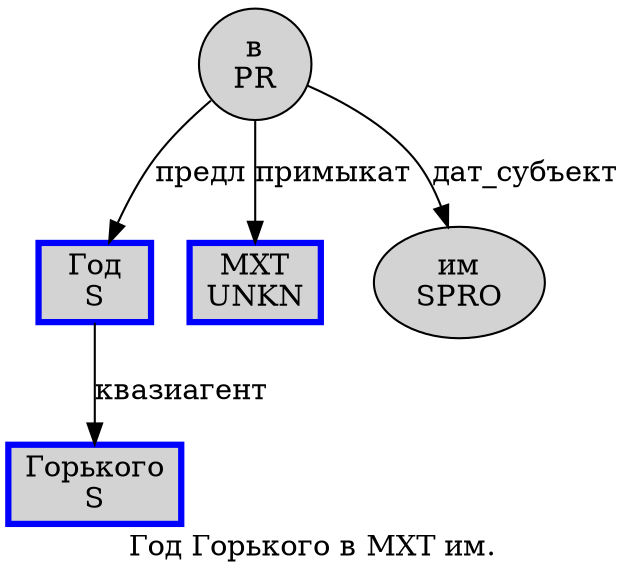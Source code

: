 digraph SENTENCE_156 {
	graph [label="Год Горького в МХТ им."]
	node [style=filled]
		0 [label="Год
S" color=blue fillcolor=lightgray penwidth=3 shape=box]
		1 [label="Горького
S" color=blue fillcolor=lightgray penwidth=3 shape=box]
		2 [label="в
PR" color="" fillcolor=lightgray penwidth=1 shape=ellipse]
		3 [label="МХТ
UNKN" color=blue fillcolor=lightgray penwidth=3 shape=box]
		4 [label="им
SPRO" color="" fillcolor=lightgray penwidth=1 shape=ellipse]
			0 -> 1 [label="квазиагент"]
			2 -> 0 [label="предл"]
			2 -> 3 [label="примыкат"]
			2 -> 4 [label="дат_субъект"]
}